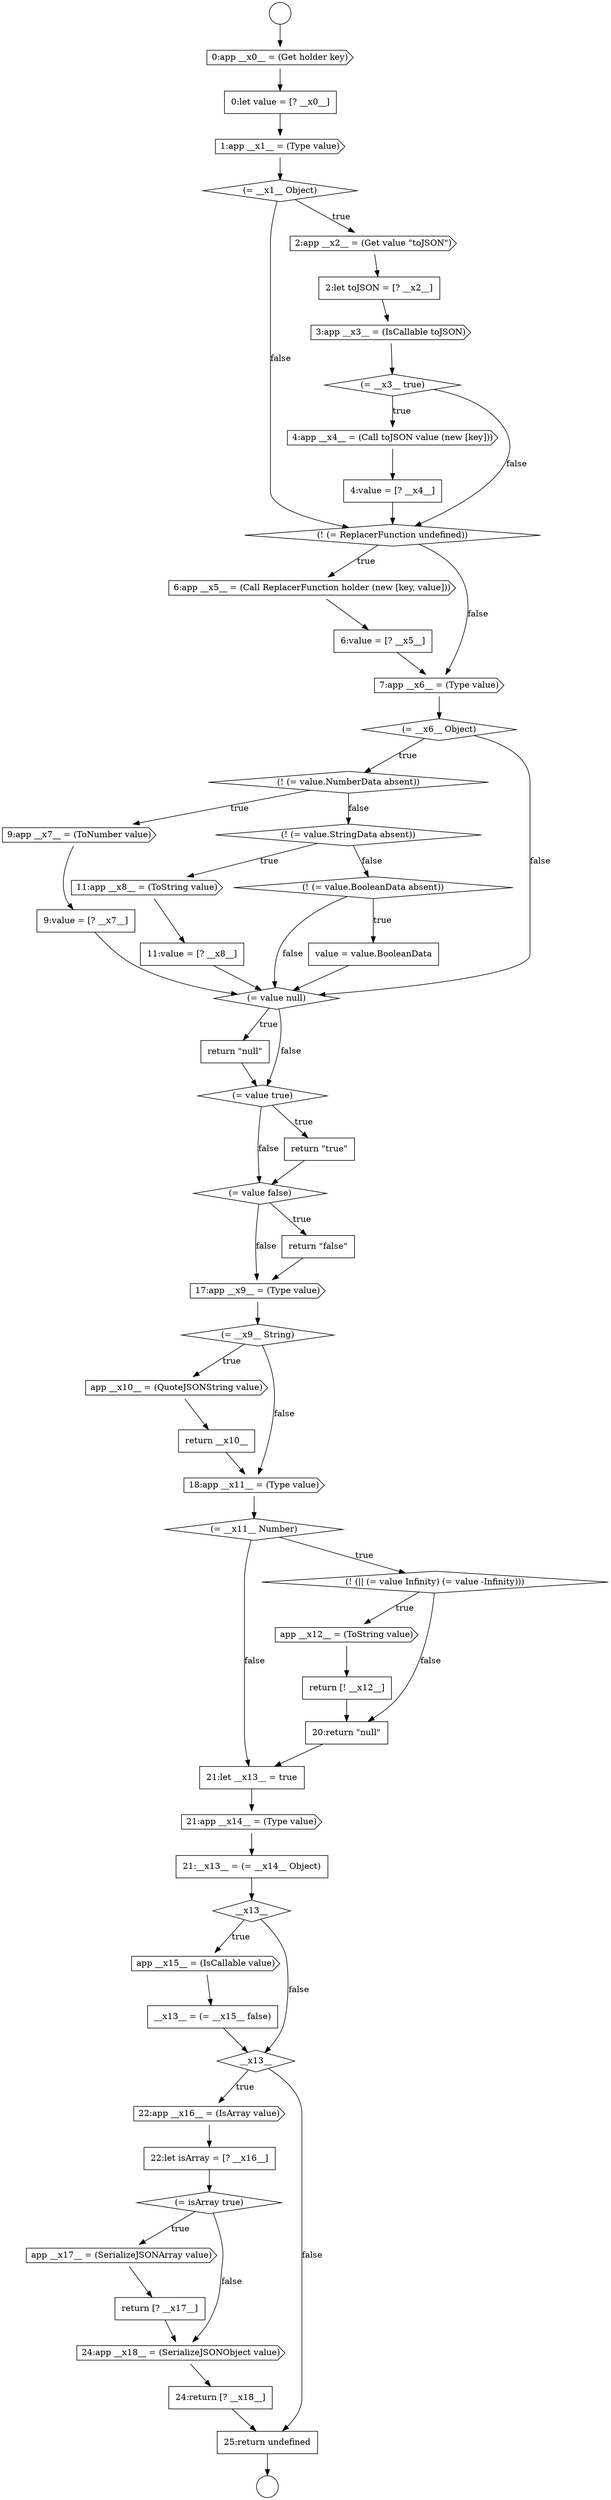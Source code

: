 digraph {
  node16940 [shape=cds, label=<<font color="black">app __x12__ = (ToString value)</font>> color="black" fillcolor="white" style=filled]
  node16933 [shape=cds, label=<<font color="black">17:app __x9__ = (Type value)</font>> color="black" fillcolor="white" style=filled]
  node16919 [shape=diamond, label=<<font color="black">(! (= value.NumberData absent))</font>> color="black" fillcolor="white" style=filled]
  node16953 [shape=cds, label=<<font color="black">app __x17__ = (SerializeJSONArray value)</font>> color="black" fillcolor="white" style=filled]
  node16927 [shape=diamond, label=<<font color="black">(= value null)</font>> color="black" fillcolor="white" style=filled]
  node16941 [shape=none, margin=0, label=<<font color="black">
    <table border="0" cellborder="1" cellspacing="0" cellpadding="10">
      <tr><td align="left">return [! __x12__]</td></tr>
    </table>
  </font>> color="black" fillcolor="white" style=filled]
  node16935 [shape=cds, label=<<font color="black">app __x10__ = (QuoteJSONString value)</font>> color="black" fillcolor="white" style=filled]
  node16938 [shape=diamond, label=<<font color="black">(= __x11__ Number)</font>> color="black" fillcolor="white" style=filled]
  node16904 [shape=cds, label=<<font color="black">0:app __x0__ = (Get holder key)</font>> color="black" fillcolor="white" style=filled]
  node16955 [shape=cds, label=<<font color="black">24:app __x18__ = (SerializeJSONObject value)</font>> color="black" fillcolor="white" style=filled]
  node16942 [shape=none, margin=0, label=<<font color="black">
    <table border="0" cellborder="1" cellspacing="0" cellpadding="10">
      <tr><td align="left">20:return &quot;null&quot;</td></tr>
    </table>
  </font>> color="black" fillcolor="white" style=filled]
  node16931 [shape=diamond, label=<<font color="black">(= value false)</font>> color="black" fillcolor="white" style=filled]
  node16921 [shape=none, margin=0, label=<<font color="black">
    <table border="0" cellborder="1" cellspacing="0" cellpadding="10">
      <tr><td align="left">9:value = [? __x7__]</td></tr>
    </table>
  </font>> color="black" fillcolor="white" style=filled]
  node16943 [shape=none, margin=0, label=<<font color="black">
    <table border="0" cellborder="1" cellspacing="0" cellpadding="10">
      <tr><td align="left">21:let __x13__ = true</td></tr>
    </table>
  </font>> color="black" fillcolor="white" style=filled]
  node16918 [shape=diamond, label=<<font color="black">(= __x6__ Object)</font>> color="black" fillcolor="white" style=filled]
  node16928 [shape=none, margin=0, label=<<font color="black">
    <table border="0" cellborder="1" cellspacing="0" cellpadding="10">
      <tr><td align="left">return &quot;null&quot;</td></tr>
    </table>
  </font>> color="black" fillcolor="white" style=filled]
  node16911 [shape=diamond, label=<<font color="black">(= __x3__ true)</font>> color="black" fillcolor="white" style=filled]
  node16950 [shape=cds, label=<<font color="black">22:app __x16__ = (IsArray value)</font>> color="black" fillcolor="white" style=filled]
  node16947 [shape=cds, label=<<font color="black">app __x15__ = (IsCallable value)</font>> color="black" fillcolor="white" style=filled]
  node16915 [shape=cds, label=<<font color="black">6:app __x5__ = (Call ReplacerFunction holder (new [key, value]))</font>> color="black" fillcolor="white" style=filled]
  node16929 [shape=diamond, label=<<font color="black">(= value true)</font>> color="black" fillcolor="white" style=filled]
  node16907 [shape=diamond, label=<<font color="black">(= __x1__ Object)</font>> color="black" fillcolor="white" style=filled]
  node16946 [shape=diamond, label=<<font color="black">__x13__</font>> color="black" fillcolor="white" style=filled]
  node16944 [shape=cds, label=<<font color="black">21:app __x14__ = (Type value)</font>> color="black" fillcolor="white" style=filled]
  node16924 [shape=none, margin=0, label=<<font color="black">
    <table border="0" cellborder="1" cellspacing="0" cellpadding="10">
      <tr><td align="left">11:value = [? __x8__]</td></tr>
    </table>
  </font>> color="black" fillcolor="white" style=filled]
  node16902 [shape=circle label=" " color="black" fillcolor="white" style=filled]
  node16957 [shape=none, margin=0, label=<<font color="black">
    <table border="0" cellborder="1" cellspacing="0" cellpadding="10">
      <tr><td align="left">25:return undefined</td></tr>
    </table>
  </font>> color="black" fillcolor="white" style=filled]
  node16916 [shape=none, margin=0, label=<<font color="black">
    <table border="0" cellborder="1" cellspacing="0" cellpadding="10">
      <tr><td align="left">6:value = [? __x5__]</td></tr>
    </table>
  </font>> color="black" fillcolor="white" style=filled]
  node16954 [shape=none, margin=0, label=<<font color="black">
    <table border="0" cellborder="1" cellspacing="0" cellpadding="10">
      <tr><td align="left">return [? __x17__]</td></tr>
    </table>
  </font>> color="black" fillcolor="white" style=filled]
  node16910 [shape=cds, label=<<font color="black">3:app __x3__ = (IsCallable toJSON)</font>> color="black" fillcolor="white" style=filled]
  node16949 [shape=diamond, label=<<font color="black">__x13__</font>> color="black" fillcolor="white" style=filled]
  node16936 [shape=none, margin=0, label=<<font color="black">
    <table border="0" cellborder="1" cellspacing="0" cellpadding="10">
      <tr><td align="left">return __x10__</td></tr>
    </table>
  </font>> color="black" fillcolor="white" style=filled]
  node16920 [shape=cds, label=<<font color="black">9:app __x7__ = (ToNumber value)</font>> color="black" fillcolor="white" style=filled]
  node16903 [shape=circle label=" " color="black" fillcolor="white" style=filled]
  node16937 [shape=cds, label=<<font color="black">18:app __x11__ = (Type value)</font>> color="black" fillcolor="white" style=filled]
  node16906 [shape=cds, label=<<font color="black">1:app __x1__ = (Type value)</font>> color="black" fillcolor="white" style=filled]
  node16932 [shape=none, margin=0, label=<<font color="black">
    <table border="0" cellborder="1" cellspacing="0" cellpadding="10">
      <tr><td align="left">return &quot;false&quot;</td></tr>
    </table>
  </font>> color="black" fillcolor="white" style=filled]
  node16913 [shape=none, margin=0, label=<<font color="black">
    <table border="0" cellborder="1" cellspacing="0" cellpadding="10">
      <tr><td align="left">4:value = [? __x4__]</td></tr>
    </table>
  </font>> color="black" fillcolor="white" style=filled]
  node16923 [shape=cds, label=<<font color="black">11:app __x8__ = (ToString value)</font>> color="black" fillcolor="white" style=filled]
  node16945 [shape=none, margin=0, label=<<font color="black">
    <table border="0" cellborder="1" cellspacing="0" cellpadding="10">
      <tr><td align="left">21:__x13__ = (= __x14__ Object)</td></tr>
    </table>
  </font>> color="black" fillcolor="white" style=filled]
  node16909 [shape=none, margin=0, label=<<font color="black">
    <table border="0" cellborder="1" cellspacing="0" cellpadding="10">
      <tr><td align="left">2:let toJSON = [? __x2__]</td></tr>
    </table>
  </font>> color="black" fillcolor="white" style=filled]
  node16926 [shape=none, margin=0, label=<<font color="black">
    <table border="0" cellborder="1" cellspacing="0" cellpadding="10">
      <tr><td align="left">value = value.BooleanData</td></tr>
    </table>
  </font>> color="black" fillcolor="white" style=filled]
  node16905 [shape=none, margin=0, label=<<font color="black">
    <table border="0" cellborder="1" cellspacing="0" cellpadding="10">
      <tr><td align="left">0:let value = [? __x0__]</td></tr>
    </table>
  </font>> color="black" fillcolor="white" style=filled]
  node16952 [shape=diamond, label=<<font color="black">(= isArray true)</font>> color="black" fillcolor="white" style=filled]
  node16922 [shape=diamond, label=<<font color="black">(! (= value.StringData absent))</font>> color="black" fillcolor="white" style=filled]
  node16948 [shape=none, margin=0, label=<<font color="black">
    <table border="0" cellborder="1" cellspacing="0" cellpadding="10">
      <tr><td align="left">__x13__ = (= __x15__ false)</td></tr>
    </table>
  </font>> color="black" fillcolor="white" style=filled]
  node16917 [shape=cds, label=<<font color="black">7:app __x6__ = (Type value)</font>> color="black" fillcolor="white" style=filled]
  node16912 [shape=cds, label=<<font color="black">4:app __x4__ = (Call toJSON value (new [key]))</font>> color="black" fillcolor="white" style=filled]
  node16951 [shape=none, margin=0, label=<<font color="black">
    <table border="0" cellborder="1" cellspacing="0" cellpadding="10">
      <tr><td align="left">22:let isArray = [? __x16__]</td></tr>
    </table>
  </font>> color="black" fillcolor="white" style=filled]
  node16934 [shape=diamond, label=<<font color="black">(= __x9__ String)</font>> color="black" fillcolor="white" style=filled]
  node16914 [shape=diamond, label=<<font color="black">(! (= ReplacerFunction undefined))</font>> color="black" fillcolor="white" style=filled]
  node16925 [shape=diamond, label=<<font color="black">(! (= value.BooleanData absent))</font>> color="black" fillcolor="white" style=filled]
  node16956 [shape=none, margin=0, label=<<font color="black">
    <table border="0" cellborder="1" cellspacing="0" cellpadding="10">
      <tr><td align="left">24:return [? __x18__]</td></tr>
    </table>
  </font>> color="black" fillcolor="white" style=filled]
  node16939 [shape=diamond, label=<<font color="black">(! (|| (= value Infinity) (= value -Infinity)))</font>> color="black" fillcolor="white" style=filled]
  node16908 [shape=cds, label=<<font color="black">2:app __x2__ = (Get value &quot;toJSON&quot;)</font>> color="black" fillcolor="white" style=filled]
  node16930 [shape=none, margin=0, label=<<font color="black">
    <table border="0" cellborder="1" cellspacing="0" cellpadding="10">
      <tr><td align="left">return &quot;true&quot;</td></tr>
    </table>
  </font>> color="black" fillcolor="white" style=filled]
  node16942 -> node16943 [ color="black"]
  node16915 -> node16916 [ color="black"]
  node16907 -> node16908 [label=<<font color="black">true</font>> color="black"]
  node16907 -> node16914 [label=<<font color="black">false</font>> color="black"]
  node16950 -> node16951 [ color="black"]
  node16913 -> node16914 [ color="black"]
  node16954 -> node16955 [ color="black"]
  node16922 -> node16923 [label=<<font color="black">true</font>> color="black"]
  node16922 -> node16925 [label=<<font color="black">false</font>> color="black"]
  node16955 -> node16956 [ color="black"]
  node16947 -> node16948 [ color="black"]
  node16934 -> node16935 [label=<<font color="black">true</font>> color="black"]
  node16934 -> node16937 [label=<<font color="black">false</font>> color="black"]
  node16957 -> node16903 [ color="black"]
  node16930 -> node16931 [ color="black"]
  node16952 -> node16953 [label=<<font color="black">true</font>> color="black"]
  node16952 -> node16955 [label=<<font color="black">false</font>> color="black"]
  node16946 -> node16947 [label=<<font color="black">true</font>> color="black"]
  node16946 -> node16949 [label=<<font color="black">false</font>> color="black"]
  node16951 -> node16952 [ color="black"]
  node16923 -> node16924 [ color="black"]
  node16910 -> node16911 [ color="black"]
  node16949 -> node16950 [label=<<font color="black">true</font>> color="black"]
  node16949 -> node16957 [label=<<font color="black">false</font>> color="black"]
  node16935 -> node16936 [ color="black"]
  node16916 -> node16917 [ color="black"]
  node16921 -> node16927 [ color="black"]
  node16945 -> node16946 [ color="black"]
  node16933 -> node16934 [ color="black"]
  node16927 -> node16928 [label=<<font color="black">true</font>> color="black"]
  node16927 -> node16929 [label=<<font color="black">false</font>> color="black"]
  node16924 -> node16927 [ color="black"]
  node16940 -> node16941 [ color="black"]
  node16920 -> node16921 [ color="black"]
  node16937 -> node16938 [ color="black"]
  node16926 -> node16927 [ color="black"]
  node16941 -> node16942 [ color="black"]
  node16928 -> node16929 [ color="black"]
  node16908 -> node16909 [ color="black"]
  node16914 -> node16915 [label=<<font color="black">true</font>> color="black"]
  node16914 -> node16917 [label=<<font color="black">false</font>> color="black"]
  node16953 -> node16954 [ color="black"]
  node16906 -> node16907 [ color="black"]
  node16912 -> node16913 [ color="black"]
  node16925 -> node16926 [label=<<font color="black">true</font>> color="black"]
  node16925 -> node16927 [label=<<font color="black">false</font>> color="black"]
  node16918 -> node16919 [label=<<font color="black">true</font>> color="black"]
  node16918 -> node16927 [label=<<font color="black">false</font>> color="black"]
  node16904 -> node16905 [ color="black"]
  node16931 -> node16932 [label=<<font color="black">true</font>> color="black"]
  node16931 -> node16933 [label=<<font color="black">false</font>> color="black"]
  node16948 -> node16949 [ color="black"]
  node16943 -> node16944 [ color="black"]
  node16919 -> node16920 [label=<<font color="black">true</font>> color="black"]
  node16919 -> node16922 [label=<<font color="black">false</font>> color="black"]
  node16917 -> node16918 [ color="black"]
  node16905 -> node16906 [ color="black"]
  node16929 -> node16930 [label=<<font color="black">true</font>> color="black"]
  node16929 -> node16931 [label=<<font color="black">false</font>> color="black"]
  node16909 -> node16910 [ color="black"]
  node16902 -> node16904 [ color="black"]
  node16932 -> node16933 [ color="black"]
  node16936 -> node16937 [ color="black"]
  node16938 -> node16939 [label=<<font color="black">true</font>> color="black"]
  node16938 -> node16943 [label=<<font color="black">false</font>> color="black"]
  node16956 -> node16957 [ color="black"]
  node16939 -> node16940 [label=<<font color="black">true</font>> color="black"]
  node16939 -> node16942 [label=<<font color="black">false</font>> color="black"]
  node16911 -> node16912 [label=<<font color="black">true</font>> color="black"]
  node16911 -> node16914 [label=<<font color="black">false</font>> color="black"]
  node16944 -> node16945 [ color="black"]
}
